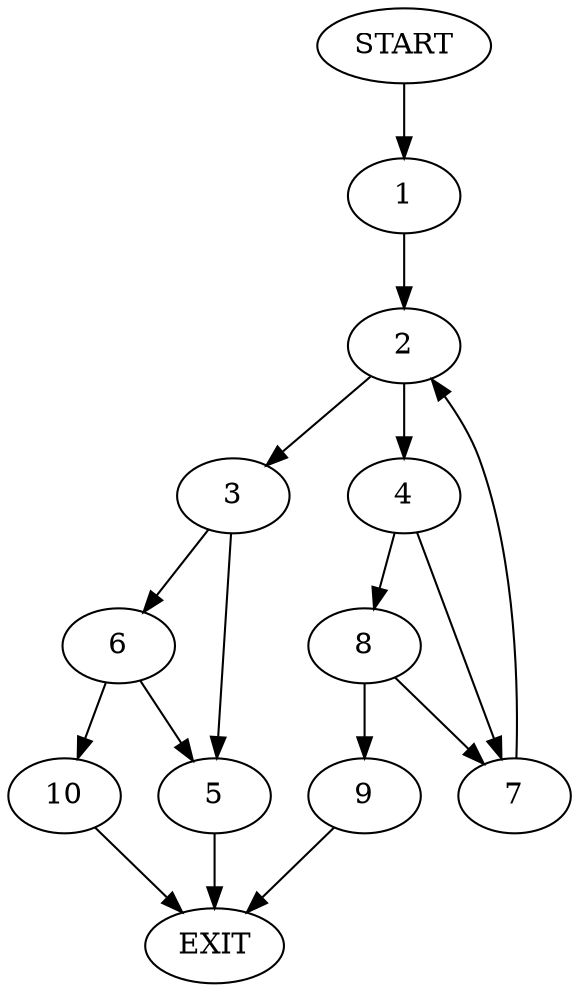 digraph {
0 [label="START"]
11 [label="EXIT"]
0 -> 1
1 -> 2
2 -> 3
2 -> 4
3 -> 5
3 -> 6
4 -> 7
4 -> 8
8 -> 7
8 -> 9
7 -> 2
9 -> 11
6 -> 5
6 -> 10
5 -> 11
10 -> 11
}

